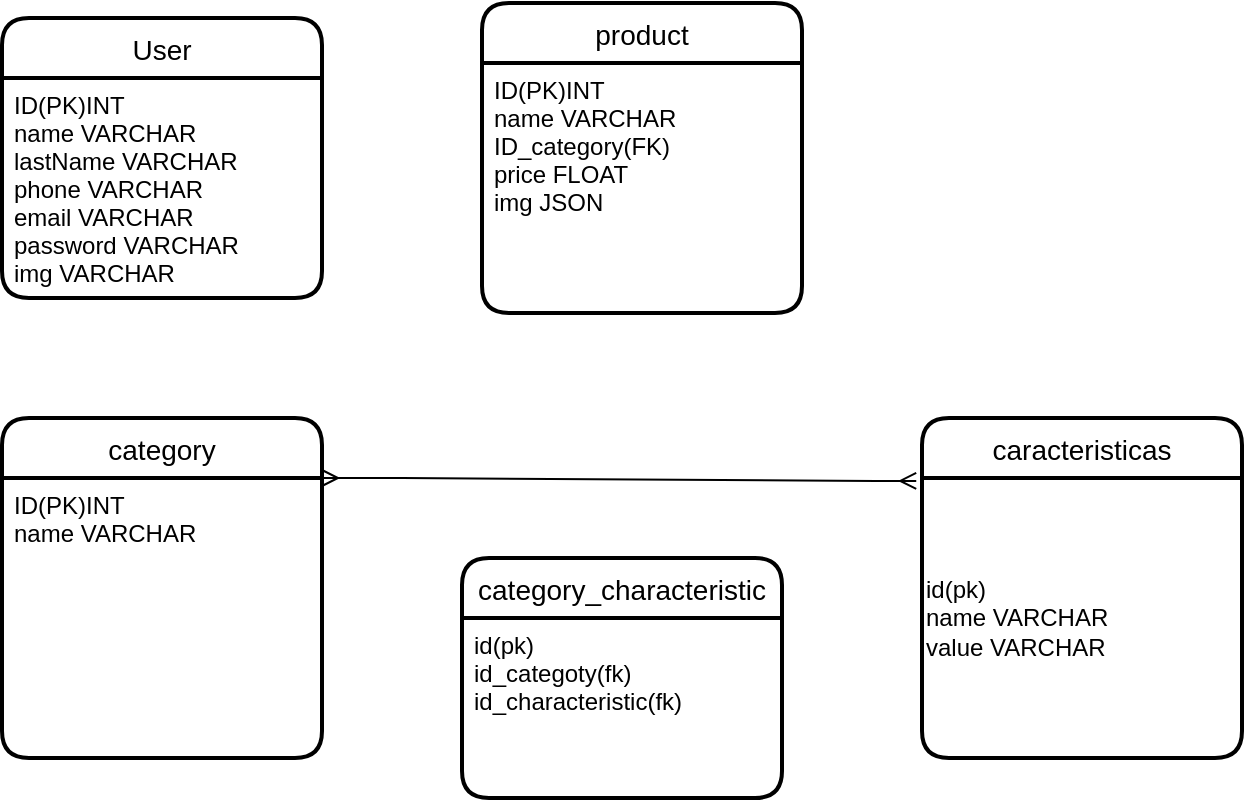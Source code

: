<mxfile>
    <diagram id="AXt7ZoIOafjHyBUSU1S0" name="Page-1">
        <mxGraphModel dx="732" dy="525" grid="1" gridSize="10" guides="1" tooltips="1" connect="1" arrows="1" fold="1" page="1" pageScale="1" pageWidth="827" pageHeight="1169" math="0" shadow="0">
            <root>
                <mxCell id="0"/>
                <mxCell id="1" parent="0"/>
                <mxCell id="hUSzY4UsVdZUKXyNIxQj-22" value="User" style="swimlane;childLayout=stackLayout;horizontal=1;startSize=30;horizontalStack=0;rounded=1;fontSize=14;fontStyle=0;strokeWidth=2;resizeParent=0;resizeLast=1;shadow=0;dashed=0;align=center;" parent="1" vertex="1">
                    <mxGeometry x="70" y="40" width="160" height="140" as="geometry">
                        <mxRectangle x="70" y="40" width="60" height="30" as="alternateBounds"/>
                    </mxGeometry>
                </mxCell>
                <mxCell id="hUSzY4UsVdZUKXyNIxQj-23" value="ID(PK)INT&#10;name VARCHAR&#10;lastName VARCHAR&#10;phone VARCHAR&#10;email VARCHAR&#10;password VARCHAR&#10;img VARCHAR" style="align=left;strokeColor=none;fillColor=none;spacingLeft=4;fontSize=12;verticalAlign=top;resizable=0;rotatable=0;part=1;" parent="hUSzY4UsVdZUKXyNIxQj-22" vertex="1">
                    <mxGeometry y="30" width="160" height="110" as="geometry"/>
                </mxCell>
                <mxCell id="hUSzY4UsVdZUKXyNIxQj-27" value="product" style="swimlane;childLayout=stackLayout;horizontal=1;startSize=30;horizontalStack=0;rounded=1;fontSize=14;fontStyle=0;strokeWidth=2;resizeParent=0;resizeLast=1;shadow=0;dashed=0;align=center;" parent="1" vertex="1">
                    <mxGeometry x="310" y="32.5" width="160" height="155" as="geometry"/>
                </mxCell>
                <mxCell id="hUSzY4UsVdZUKXyNIxQj-28" value="ID(PK)INT&#10;name VARCHAR&#10;ID_category(FK)&#10;price FLOAT&#10;img JSON&#10;" style="align=left;strokeColor=none;fillColor=none;spacingLeft=4;fontSize=12;verticalAlign=top;resizable=0;rotatable=0;part=1;" parent="hUSzY4UsVdZUKXyNIxQj-27" vertex="1">
                    <mxGeometry y="30" width="160" height="125" as="geometry"/>
                </mxCell>
                <mxCell id="hUSzY4UsVdZUKXyNIxQj-32" style="edgeStyle=orthogonalEdgeStyle;rounded=0;orthogonalLoop=1;jettySize=auto;html=1;exitX=0.5;exitY=1;exitDx=0;exitDy=0;" parent="hUSzY4UsVdZUKXyNIxQj-27" source="hUSzY4UsVdZUKXyNIxQj-28" target="hUSzY4UsVdZUKXyNIxQj-28" edge="1">
                    <mxGeometry relative="1" as="geometry"/>
                </mxCell>
                <mxCell id="hUSzY4UsVdZUKXyNIxQj-29" value="category" style="swimlane;childLayout=stackLayout;horizontal=1;startSize=30;horizontalStack=0;rounded=1;fontSize=14;fontStyle=0;strokeWidth=2;resizeParent=0;resizeLast=1;shadow=0;dashed=0;align=center;" parent="1" vertex="1">
                    <mxGeometry x="70" y="240" width="160" height="170" as="geometry"/>
                </mxCell>
                <mxCell id="hUSzY4UsVdZUKXyNIxQj-30" value="ID(PK)INT&#10;name VARCHAR&#10;" style="align=left;strokeColor=none;fillColor=none;spacingLeft=4;fontSize=12;verticalAlign=top;resizable=0;rotatable=0;part=1;" parent="hUSzY4UsVdZUKXyNIxQj-29" vertex="1">
                    <mxGeometry y="30" width="160" height="140" as="geometry"/>
                </mxCell>
                <mxCell id="hUSzY4UsVdZUKXyNIxQj-34" value="caracteristicas" style="swimlane;childLayout=stackLayout;horizontal=1;startSize=30;horizontalStack=0;rounded=1;fontSize=14;fontStyle=0;strokeWidth=2;resizeParent=0;resizeLast=1;shadow=0;dashed=0;align=center;" parent="1" vertex="1">
                    <mxGeometry x="530" y="240" width="160" height="170" as="geometry"/>
                </mxCell>
                <mxCell id="2" value="id(pk)&lt;br&gt;name VARCHAR&lt;br&gt;value VARCHAR" style="text;html=1;align=left;verticalAlign=middle;resizable=0;points=[];autosize=1;strokeColor=none;" vertex="1" parent="hUSzY4UsVdZUKXyNIxQj-34">
                    <mxGeometry y="30" width="160" height="140" as="geometry"/>
                </mxCell>
                <mxCell id="hUSzY4UsVdZUKXyNIxQj-37" value="category_characteristic" style="swimlane;childLayout=stackLayout;horizontal=1;startSize=30;horizontalStack=0;rounded=1;fontSize=14;fontStyle=0;strokeWidth=2;resizeParent=0;resizeLast=1;shadow=0;dashed=0;align=center;" parent="1" vertex="1">
                    <mxGeometry x="300" y="310" width="160" height="120" as="geometry"/>
                </mxCell>
                <mxCell id="hUSzY4UsVdZUKXyNIxQj-38" value="id(pk)&#10;id_categoty(fk)&#10;id_characteristic(fk)" style="align=left;strokeColor=none;fillColor=none;spacingLeft=4;fontSize=12;verticalAlign=top;resizable=0;rotatable=0;part=1;" parent="hUSzY4UsVdZUKXyNIxQj-37" vertex="1">
                    <mxGeometry y="30" width="160" height="90" as="geometry"/>
                </mxCell>
                <mxCell id="4" value="" style="edgeStyle=entityRelationEdgeStyle;fontSize=12;html=1;endArrow=ERmany;startArrow=ERmany;exitX=1;exitY=0;exitDx=0;exitDy=0;entryX=-0.018;entryY=0.185;entryDx=0;entryDy=0;entryPerimeter=0;" edge="1" parent="1" source="hUSzY4UsVdZUKXyNIxQj-30" target="hUSzY4UsVdZUKXyNIxQj-34">
                    <mxGeometry width="100" height="100" relative="1" as="geometry">
                        <mxPoint x="280" y="260" as="sourcePoint"/>
                        <mxPoint x="380" y="160" as="targetPoint"/>
                    </mxGeometry>
                </mxCell>
            </root>
        </mxGraphModel>
    </diagram>
</mxfile>